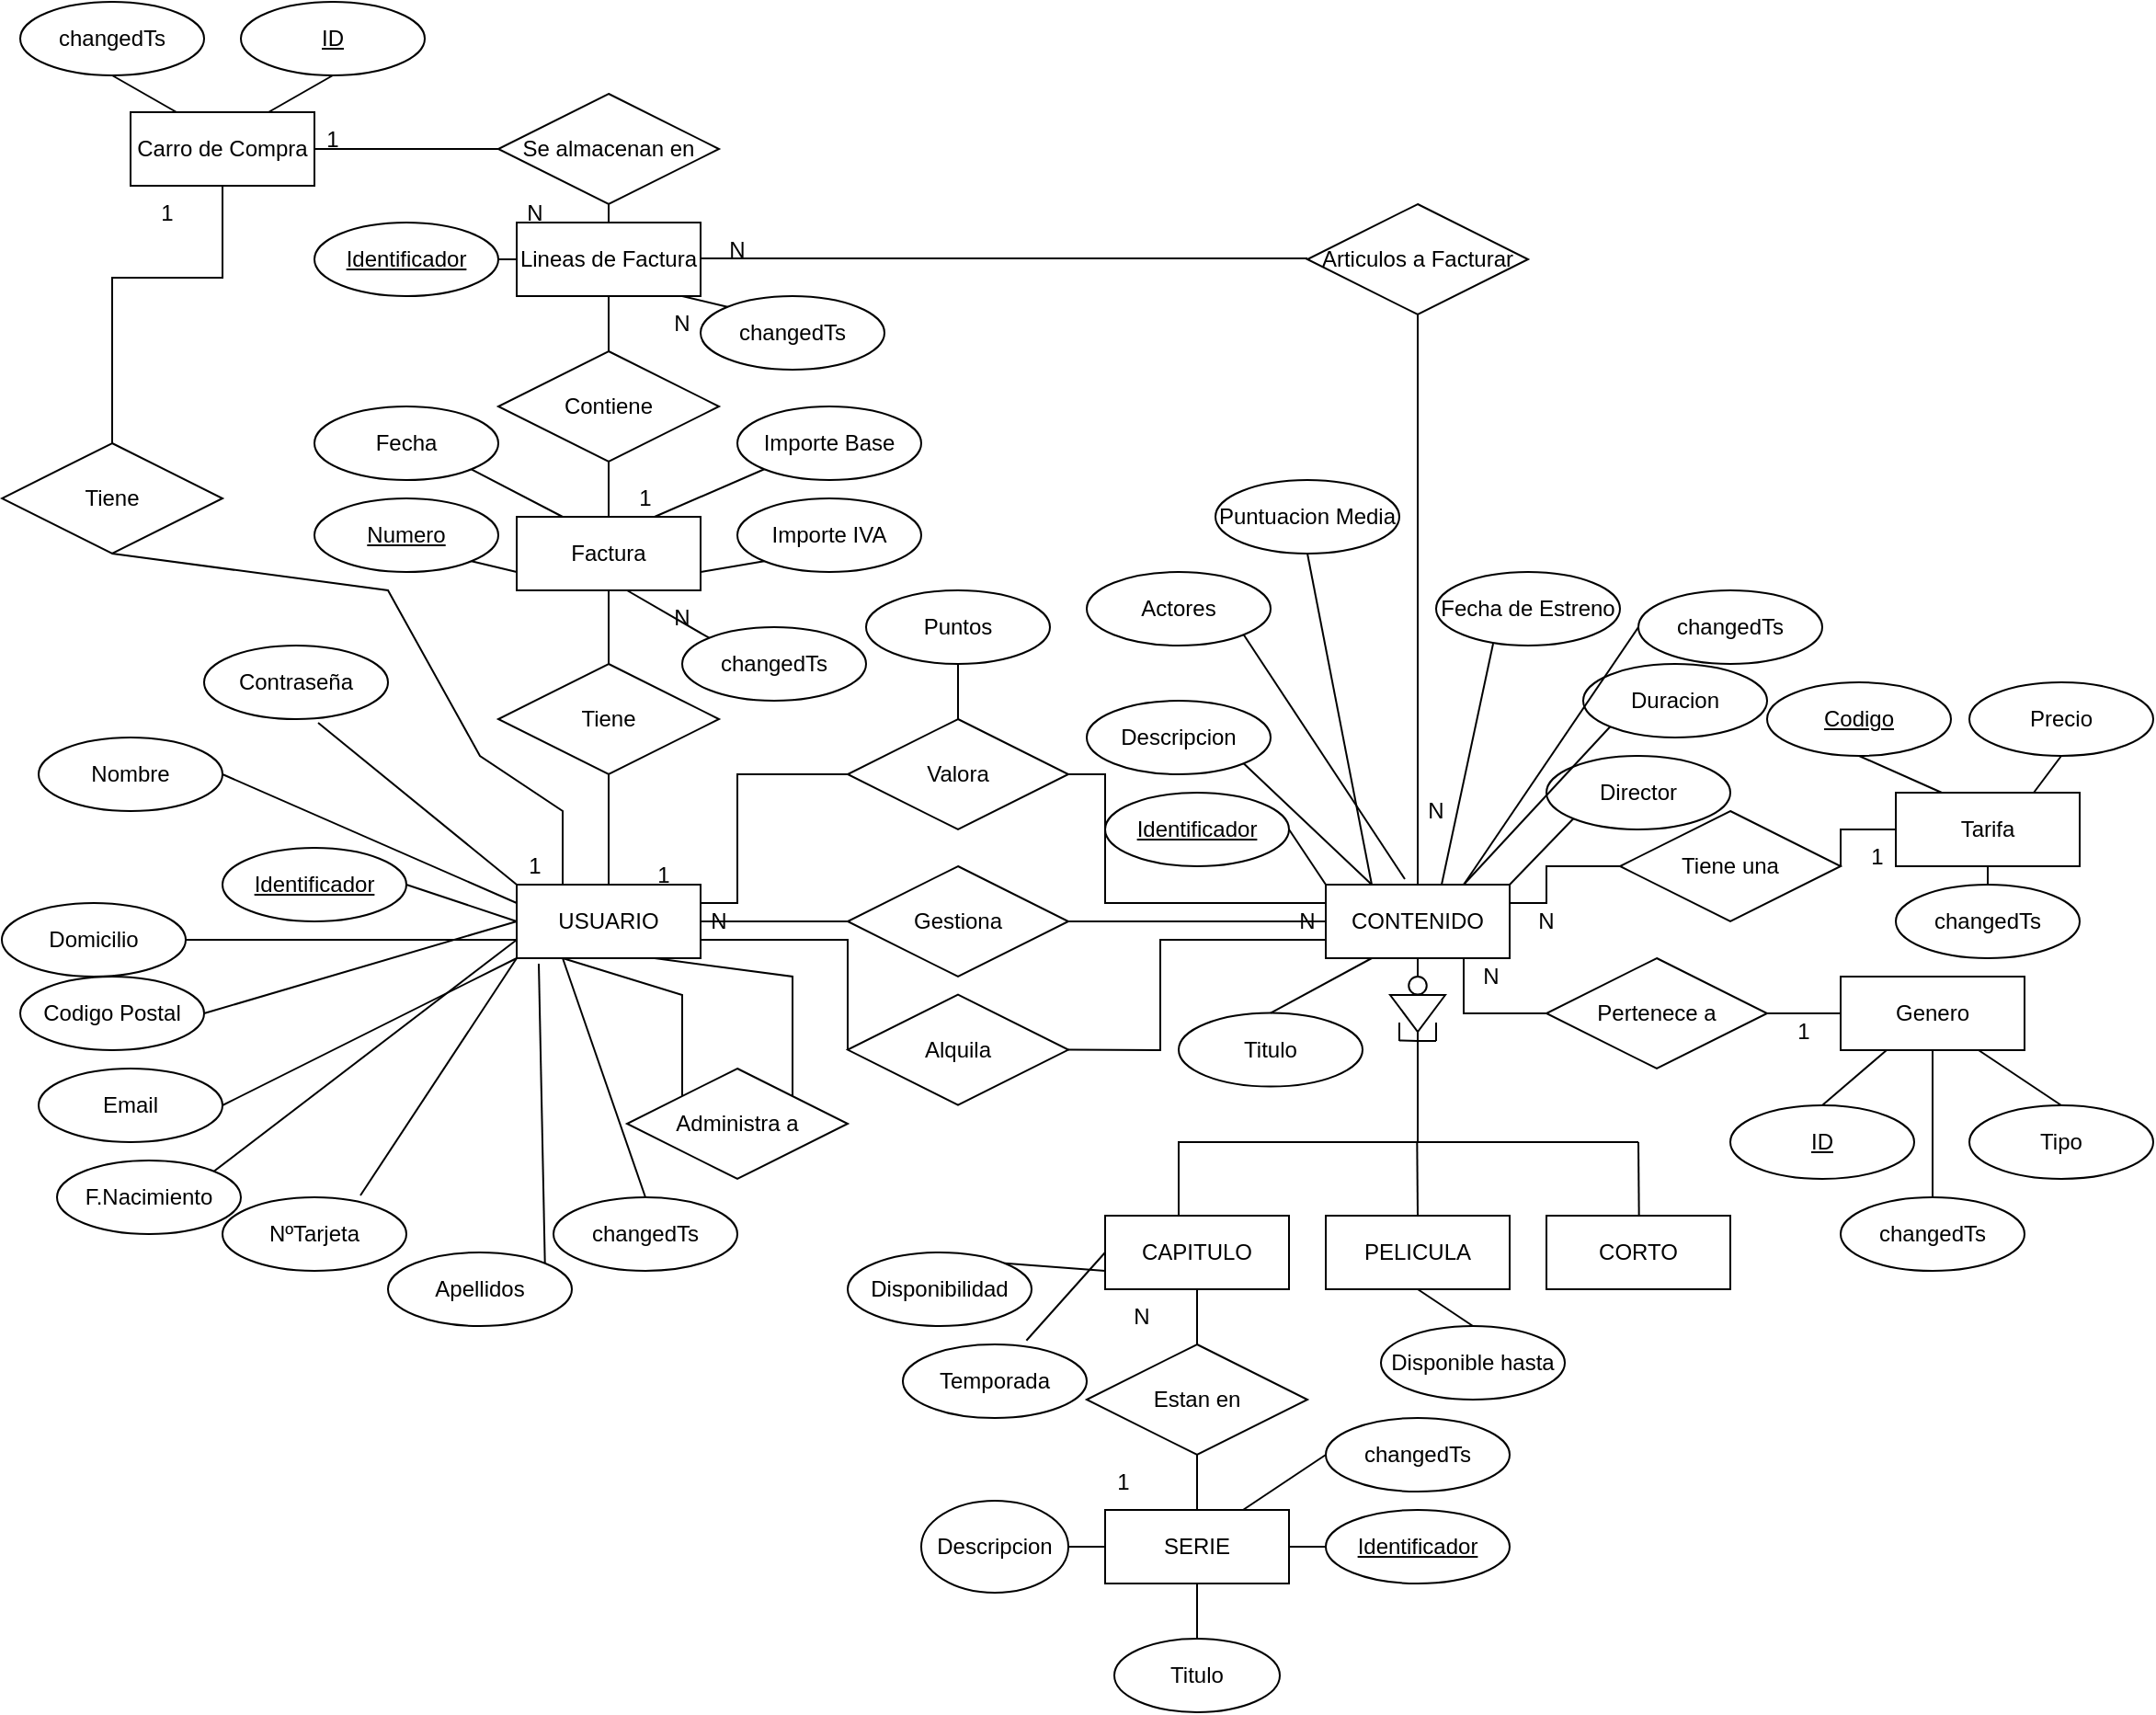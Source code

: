 <mxfile version="24.4.0" type="github">
  <diagram name="Página-1" id="mkqZ174D0ROey95kUa9w">
    <mxGraphModel dx="989" dy="539" grid="1" gridSize="10" guides="1" tooltips="1" connect="1" arrows="1" fold="1" page="1" pageScale="1" pageWidth="1200" pageHeight="1600" math="0" shadow="0">
      <root>
        <mxCell id="0" />
        <mxCell id="1" parent="0" />
        <mxCell id="RJ1rTUiSph7neFS-0lsj-8" value="USUARIO" style="whiteSpace=wrap;html=1;align=center;" parent="1" vertex="1">
          <mxGeometry x="300" y="500" width="100" height="40" as="geometry" />
        </mxCell>
        <mxCell id="RJ1rTUiSph7neFS-0lsj-14" value="" style="endArrow=none;html=1;rounded=0;exitX=1;exitY=0.5;exitDx=0;exitDy=0;entryX=0;entryY=0.5;entryDx=0;entryDy=0;" parent="1" source="RJ1rTUiSph7neFS-0lsj-8" target="RJ1rTUiSph7neFS-0lsj-43" edge="1">
          <mxGeometry width="50" height="50" relative="1" as="geometry">
            <mxPoint x="400" y="605" as="sourcePoint" />
            <mxPoint x="480" y="530" as="targetPoint" />
          </mxGeometry>
        </mxCell>
        <mxCell id="RJ1rTUiSph7neFS-0lsj-20" value="Alquila" style="shape=rhombus;perimeter=rhombusPerimeter;whiteSpace=wrap;html=1;align=center;" parent="1" vertex="1">
          <mxGeometry x="480" y="559.76" width="120" height="60" as="geometry" />
        </mxCell>
        <mxCell id="RJ1rTUiSph7neFS-0lsj-21" value="Valora" style="shape=rhombus;perimeter=rhombusPerimeter;whiteSpace=wrap;html=1;align=center;" parent="1" vertex="1">
          <mxGeometry x="480" y="410" width="120" height="60" as="geometry" />
        </mxCell>
        <mxCell id="RJ1rTUiSph7neFS-0lsj-22" value="CONTENIDO" style="whiteSpace=wrap;html=1;align=center;" parent="1" vertex="1">
          <mxGeometry x="740" y="500" width="100" height="40" as="geometry" />
        </mxCell>
        <mxCell id="RJ1rTUiSph7neFS-0lsj-23" value="" style="triangle;whiteSpace=wrap;html=1;rotation=90;" parent="1" vertex="1">
          <mxGeometry x="780" y="555" width="20" height="30" as="geometry" />
        </mxCell>
        <mxCell id="RJ1rTUiSph7neFS-0lsj-24" value="" style="ellipse;whiteSpace=wrap;html=1;aspect=fixed;" parent="1" vertex="1">
          <mxGeometry x="785.12" y="550" width="9.76" height="9.76" as="geometry" />
        </mxCell>
        <mxCell id="RJ1rTUiSph7neFS-0lsj-25" value="" style="endArrow=none;html=1;rounded=0;" parent="1" edge="1">
          <mxGeometry width="50" height="50" relative="1" as="geometry">
            <mxPoint x="800" y="585" as="sourcePoint" />
            <mxPoint x="800" y="575" as="targetPoint" />
          </mxGeometry>
        </mxCell>
        <mxCell id="RJ1rTUiSph7neFS-0lsj-26" value="" style="endArrow=none;html=1;rounded=0;" parent="1" edge="1">
          <mxGeometry width="50" height="50" relative="1" as="geometry">
            <mxPoint x="780" y="584.76" as="sourcePoint" />
            <mxPoint x="800" y="584.76" as="targetPoint" />
            <Array as="points">
              <mxPoint x="790" y="585" />
              <mxPoint x="800" y="585" />
            </Array>
          </mxGeometry>
        </mxCell>
        <mxCell id="RJ1rTUiSph7neFS-0lsj-27" value="" style="endArrow=none;html=1;rounded=0;" parent="1" edge="1">
          <mxGeometry width="50" height="50" relative="1" as="geometry">
            <mxPoint x="780" y="575" as="sourcePoint" />
            <mxPoint x="780" y="585" as="targetPoint" />
            <Array as="points">
              <mxPoint x="780" y="585" />
            </Array>
          </mxGeometry>
        </mxCell>
        <mxCell id="RJ1rTUiSph7neFS-0lsj-29" value="" style="endArrow=none;html=1;rounded=0;exitX=0.5;exitY=1;exitDx=0;exitDy=0;" parent="1" source="RJ1rTUiSph7neFS-0lsj-22" edge="1">
          <mxGeometry relative="1" as="geometry">
            <mxPoint x="789.66" y="540" as="sourcePoint" />
            <mxPoint x="790" y="550" as="targetPoint" />
          </mxGeometry>
        </mxCell>
        <mxCell id="RJ1rTUiSph7neFS-0lsj-30" value="" style="endArrow=none;html=1;rounded=0;exitX=1;exitY=0.5;exitDx=0;exitDy=0;" parent="1" source="RJ1rTUiSph7neFS-0lsj-23" edge="1">
          <mxGeometry relative="1" as="geometry">
            <mxPoint x="810" y="630" as="sourcePoint" />
            <mxPoint x="790" y="640" as="targetPoint" />
          </mxGeometry>
        </mxCell>
        <mxCell id="RJ1rTUiSph7neFS-0lsj-33" value="" style="endArrow=none;html=1;rounded=0;" parent="1" edge="1">
          <mxGeometry relative="1" as="geometry">
            <mxPoint x="789.66" y="640" as="sourcePoint" />
            <mxPoint x="790" y="680" as="targetPoint" />
          </mxGeometry>
        </mxCell>
        <mxCell id="RJ1rTUiSph7neFS-0lsj-34" value="" style="endArrow=none;html=1;rounded=0;" parent="1" edge="1">
          <mxGeometry relative="1" as="geometry">
            <mxPoint x="910" y="640" as="sourcePoint" />
            <mxPoint x="910.34" y="680" as="targetPoint" />
          </mxGeometry>
        </mxCell>
        <mxCell id="RJ1rTUiSph7neFS-0lsj-35" value="SERIE" style="whiteSpace=wrap;html=1;align=center;" parent="1" vertex="1">
          <mxGeometry x="620" y="840" width="100" height="40" as="geometry" />
        </mxCell>
        <mxCell id="RJ1rTUiSph7neFS-0lsj-36" value="PELICULA" style="whiteSpace=wrap;html=1;align=center;" parent="1" vertex="1">
          <mxGeometry x="740" y="680" width="100" height="40" as="geometry" />
        </mxCell>
        <mxCell id="RJ1rTUiSph7neFS-0lsj-37" value="CORTO" style="whiteSpace=wrap;html=1;align=center;" parent="1" vertex="1">
          <mxGeometry x="860" y="680" width="100" height="40" as="geometry" />
        </mxCell>
        <mxCell id="RJ1rTUiSph7neFS-0lsj-38" value="Estan en" style="shape=rhombus;perimeter=rhombusPerimeter;whiteSpace=wrap;html=1;align=center;" parent="1" vertex="1">
          <mxGeometry x="610" y="750" width="120" height="60" as="geometry" />
        </mxCell>
        <mxCell id="RJ1rTUiSph7neFS-0lsj-41" value="CAPITULO" style="whiteSpace=wrap;html=1;align=center;" parent="1" vertex="1">
          <mxGeometry x="620" y="680" width="100" height="40" as="geometry" />
        </mxCell>
        <mxCell id="RJ1rTUiSph7neFS-0lsj-43" value="Gestiona" style="shape=rhombus;perimeter=rhombusPerimeter;whiteSpace=wrap;html=1;align=center;" parent="1" vertex="1">
          <mxGeometry x="480" y="490" width="120" height="60" as="geometry" />
        </mxCell>
        <mxCell id="RJ1rTUiSph7neFS-0lsj-44" value="" style="endArrow=none;html=1;rounded=0;entryX=0;entryY=0.5;entryDx=0;entryDy=0;exitX=1;exitY=0.75;exitDx=0;exitDy=0;" parent="1" source="RJ1rTUiSph7neFS-0lsj-8" target="RJ1rTUiSph7neFS-0lsj-20" edge="1">
          <mxGeometry relative="1" as="geometry">
            <mxPoint x="620" y="450" as="sourcePoint" />
            <mxPoint x="780" y="450" as="targetPoint" />
            <Array as="points">
              <mxPoint x="420" y="530" />
              <mxPoint x="480" y="530" />
            </Array>
          </mxGeometry>
        </mxCell>
        <mxCell id="RJ1rTUiSph7neFS-0lsj-50" value="" style="endArrow=none;html=1;rounded=0;exitX=1;exitY=0.25;exitDx=0;exitDy=0;entryX=0;entryY=0.5;entryDx=0;entryDy=0;" parent="1" source="RJ1rTUiSph7neFS-0lsj-8" target="RJ1rTUiSph7neFS-0lsj-21" edge="1">
          <mxGeometry relative="1" as="geometry">
            <mxPoint x="450" y="492.5" as="sourcePoint" />
            <mxPoint x="450" y="332.5" as="targetPoint" />
            <Array as="points">
              <mxPoint x="420" y="510" />
              <mxPoint x="420" y="440" />
            </Array>
          </mxGeometry>
        </mxCell>
        <mxCell id="RJ1rTUiSph7neFS-0lsj-66" value="Tiene una" style="shape=rhombus;perimeter=rhombusPerimeter;whiteSpace=wrap;html=1;align=center;" parent="1" vertex="1">
          <mxGeometry x="900" y="460" width="120" height="60" as="geometry" />
        </mxCell>
        <mxCell id="RJ1rTUiSph7neFS-0lsj-67" value="Pertenece a " style="shape=rhombus;perimeter=rhombusPerimeter;whiteSpace=wrap;html=1;align=center;" parent="1" vertex="1">
          <mxGeometry x="860" y="540" width="120" height="60" as="geometry" />
        </mxCell>
        <mxCell id="RJ1rTUiSph7neFS-0lsj-68" value="Tarifa" style="whiteSpace=wrap;html=1;align=center;" parent="1" vertex="1">
          <mxGeometry x="1050" y="450" width="100" height="40" as="geometry" />
        </mxCell>
        <mxCell id="RJ1rTUiSph7neFS-0lsj-69" value="Genero" style="whiteSpace=wrap;html=1;align=center;" parent="1" vertex="1">
          <mxGeometry x="1020" y="550" width="100" height="40" as="geometry" />
        </mxCell>
        <mxCell id="RJ1rTUiSph7neFS-0lsj-72" value="" style="endArrow=none;html=1;rounded=0;exitX=0.75;exitY=1;exitDx=0;exitDy=0;" parent="1" source="RJ1rTUiSph7neFS-0lsj-22" edge="1">
          <mxGeometry relative="1" as="geometry">
            <mxPoint x="700" y="570" as="sourcePoint" />
            <mxPoint x="860" y="570" as="targetPoint" />
            <Array as="points">
              <mxPoint x="815" y="570" />
            </Array>
          </mxGeometry>
        </mxCell>
        <mxCell id="RJ1rTUiSph7neFS-0lsj-74" value="" style="endArrow=none;html=1;rounded=0;exitX=1;exitY=0.25;exitDx=0;exitDy=0;entryX=0;entryY=0.5;entryDx=0;entryDy=0;" parent="1" source="RJ1rTUiSph7neFS-0lsj-22" target="RJ1rTUiSph7neFS-0lsj-66" edge="1">
          <mxGeometry relative="1" as="geometry">
            <mxPoint x="700" y="470" as="sourcePoint" />
            <mxPoint x="860" y="470" as="targetPoint" />
            <Array as="points">
              <mxPoint x="860" y="510" />
              <mxPoint x="860" y="490" />
            </Array>
          </mxGeometry>
        </mxCell>
        <mxCell id="RJ1rTUiSph7neFS-0lsj-75" value="" style="endArrow=none;html=1;rounded=0;entryX=0;entryY=0.5;entryDx=0;entryDy=0;exitX=1;exitY=0.5;exitDx=0;exitDy=0;" parent="1" source="RJ1rTUiSph7neFS-0lsj-66" target="RJ1rTUiSph7neFS-0lsj-68" edge="1">
          <mxGeometry relative="1" as="geometry">
            <mxPoint x="980" y="470" as="sourcePoint" />
            <mxPoint x="1020" y="470" as="targetPoint" />
            <Array as="points">
              <mxPoint x="1020" y="470" />
            </Array>
          </mxGeometry>
        </mxCell>
        <mxCell id="RJ1rTUiSph7neFS-0lsj-76" value="" style="endArrow=none;html=1;rounded=0;" parent="1" edge="1">
          <mxGeometry relative="1" as="geometry">
            <mxPoint x="980" y="570" as="sourcePoint" />
            <mxPoint x="1020" y="570" as="targetPoint" />
          </mxGeometry>
        </mxCell>
        <mxCell id="RJ1rTUiSph7neFS-0lsj-77" value="Tiene" style="shape=rhombus;perimeter=rhombusPerimeter;whiteSpace=wrap;html=1;align=center;" parent="1" vertex="1">
          <mxGeometry x="290" y="380" width="120" height="60" as="geometry" />
        </mxCell>
        <mxCell id="RJ1rTUiSph7neFS-0lsj-78" value="Carro de Compra" style="whiteSpace=wrap;html=1;align=center;" parent="1" vertex="1">
          <mxGeometry x="90" y="80" width="100" height="40" as="geometry" />
        </mxCell>
        <mxCell id="Cc-G76g3C1j7heIn7z3_-1" value="" style="endArrow=none;html=1;rounded=0;entryX=0;entryY=0.75;entryDx=0;entryDy=0;exitX=1;exitY=0.5;exitDx=0;exitDy=0;" parent="1" source="RJ1rTUiSph7neFS-0lsj-20" target="RJ1rTUiSph7neFS-0lsj-22" edge="1">
          <mxGeometry width="50" height="50" relative="1" as="geometry">
            <mxPoint x="670" y="570" as="sourcePoint" />
            <mxPoint x="720" y="520" as="targetPoint" />
            <Array as="points">
              <mxPoint x="650" y="590" />
              <mxPoint x="650" y="530" />
              <mxPoint x="710" y="530" />
            </Array>
          </mxGeometry>
        </mxCell>
        <mxCell id="Cc-G76g3C1j7heIn7z3_-2" value="" style="endArrow=none;html=1;rounded=0;exitX=1;exitY=0.5;exitDx=0;exitDy=0;entryX=0;entryY=0.5;entryDx=0;entryDy=0;" parent="1" source="RJ1rTUiSph7neFS-0lsj-43" target="RJ1rTUiSph7neFS-0lsj-22" edge="1">
          <mxGeometry width="50" height="50" relative="1" as="geometry">
            <mxPoint x="640" y="550" as="sourcePoint" />
            <mxPoint x="690" y="500" as="targetPoint" />
          </mxGeometry>
        </mxCell>
        <mxCell id="Cc-G76g3C1j7heIn7z3_-3" value="" style="endArrow=none;html=1;rounded=0;exitX=1;exitY=0.5;exitDx=0;exitDy=0;entryX=0;entryY=0.25;entryDx=0;entryDy=0;" parent="1" source="RJ1rTUiSph7neFS-0lsj-21" target="RJ1rTUiSph7neFS-0lsj-22" edge="1">
          <mxGeometry width="50" height="50" relative="1" as="geometry">
            <mxPoint x="690" y="470" as="sourcePoint" />
            <mxPoint x="740" y="420" as="targetPoint" />
            <Array as="points">
              <mxPoint x="620" y="440" />
              <mxPoint x="620" y="510" />
              <mxPoint x="710" y="510" />
            </Array>
          </mxGeometry>
        </mxCell>
        <mxCell id="Cc-G76g3C1j7heIn7z3_-8" value="" style="endArrow=none;html=1;rounded=0;entryX=0.5;entryY=1;entryDx=0;entryDy=0;exitX=0.5;exitY=0;exitDx=0;exitDy=0;" parent="1" source="RJ1rTUiSph7neFS-0lsj-8" target="RJ1rTUiSph7neFS-0lsj-77" edge="1">
          <mxGeometry width="50" height="50" relative="1" as="geometry">
            <mxPoint x="200" y="520" as="sourcePoint" />
            <mxPoint x="250" y="470" as="targetPoint" />
          </mxGeometry>
        </mxCell>
        <mxCell id="Cc-G76g3C1j7heIn7z3_-9" value="Administra a" style="shape=rhombus;perimeter=rhombusPerimeter;whiteSpace=wrap;html=1;align=center;" parent="1" vertex="1">
          <mxGeometry x="360" y="600" width="120" height="60" as="geometry" />
        </mxCell>
        <mxCell id="Cc-G76g3C1j7heIn7z3_-12" value="Puntos" style="ellipse;whiteSpace=wrap;html=1;align=center;" parent="1" vertex="1">
          <mxGeometry x="490" y="340" width="100" height="40" as="geometry" />
        </mxCell>
        <mxCell id="Cc-G76g3C1j7heIn7z3_-13" value="" style="endArrow=none;html=1;rounded=0;exitX=0.5;exitY=0;exitDx=0;exitDy=0;entryX=0.5;entryY=1;entryDx=0;entryDy=0;" parent="1" source="RJ1rTUiSph7neFS-0lsj-21" target="Cc-G76g3C1j7heIn7z3_-12" edge="1">
          <mxGeometry relative="1" as="geometry">
            <mxPoint x="640" y="370" as="sourcePoint" />
            <mxPoint x="800" y="370" as="targetPoint" />
          </mxGeometry>
        </mxCell>
        <mxCell id="Cc-G76g3C1j7heIn7z3_-14" value="Se almacenan en" style="shape=rhombus;perimeter=rhombusPerimeter;whiteSpace=wrap;html=1;align=center;" parent="1" vertex="1">
          <mxGeometry x="290" y="70" width="120" height="60" as="geometry" />
        </mxCell>
        <mxCell id="Cc-G76g3C1j7heIn7z3_-15" value="Lineas de Factura" style="whiteSpace=wrap;html=1;align=center;" parent="1" vertex="1">
          <mxGeometry x="300" y="140" width="100" height="40" as="geometry" />
        </mxCell>
        <mxCell id="Cc-G76g3C1j7heIn7z3_-16" value="Contiene" style="shape=rhombus;perimeter=rhombusPerimeter;whiteSpace=wrap;html=1;align=center;" parent="1" vertex="1">
          <mxGeometry x="290" y="210" width="120" height="60" as="geometry" />
        </mxCell>
        <mxCell id="Cc-G76g3C1j7heIn7z3_-17" value="Factura" style="whiteSpace=wrap;html=1;align=center;" parent="1" vertex="1">
          <mxGeometry x="300" y="300" width="100" height="40" as="geometry" />
        </mxCell>
        <mxCell id="Cc-G76g3C1j7heIn7z3_-22" value="" style="endArrow=none;html=1;rounded=0;entryX=0.5;entryY=0;entryDx=0;entryDy=0;exitX=0.5;exitY=1;exitDx=0;exitDy=0;" parent="1" source="Cc-G76g3C1j7heIn7z3_-17" target="RJ1rTUiSph7neFS-0lsj-77" edge="1">
          <mxGeometry relative="1" as="geometry">
            <mxPoint x="200" y="180" as="sourcePoint" />
            <mxPoint x="360" y="180" as="targetPoint" />
          </mxGeometry>
        </mxCell>
        <mxCell id="Cc-G76g3C1j7heIn7z3_-23" value="" style="endArrow=none;html=1;rounded=0;entryX=0.5;entryY=0;entryDx=0;entryDy=0;exitX=0.5;exitY=1;exitDx=0;exitDy=0;" parent="1" source="Cc-G76g3C1j7heIn7z3_-16" target="Cc-G76g3C1j7heIn7z3_-17" edge="1">
          <mxGeometry relative="1" as="geometry">
            <mxPoint x="270" y="200" as="sourcePoint" />
            <mxPoint x="300" y="230" as="targetPoint" />
          </mxGeometry>
        </mxCell>
        <mxCell id="Cc-G76g3C1j7heIn7z3_-24" value="" style="endArrow=none;html=1;rounded=0;exitX=0.5;exitY=1;exitDx=0;exitDy=0;entryX=0.5;entryY=0;entryDx=0;entryDy=0;" parent="1" source="Cc-G76g3C1j7heIn7z3_-15" target="Cc-G76g3C1j7heIn7z3_-16" edge="1">
          <mxGeometry relative="1" as="geometry">
            <mxPoint x="200" y="220" as="sourcePoint" />
            <mxPoint x="360" y="220" as="targetPoint" />
          </mxGeometry>
        </mxCell>
        <mxCell id="Cc-G76g3C1j7heIn7z3_-25" value="" style="endArrow=none;html=1;rounded=0;exitX=0.5;exitY=1;exitDx=0;exitDy=0;entryX=0.5;entryY=0;entryDx=0;entryDy=0;" parent="1" source="Cc-G76g3C1j7heIn7z3_-14" target="Cc-G76g3C1j7heIn7z3_-15" edge="1">
          <mxGeometry relative="1" as="geometry">
            <mxPoint x="230" y="210" as="sourcePoint" />
            <mxPoint x="390" y="210" as="targetPoint" />
          </mxGeometry>
        </mxCell>
        <mxCell id="Cc-G76g3C1j7heIn7z3_-26" value="" style="endArrow=none;html=1;rounded=0;exitX=1;exitY=0.5;exitDx=0;exitDy=0;entryX=0;entryY=0.5;entryDx=0;entryDy=0;" parent="1" source="RJ1rTUiSph7neFS-0lsj-78" target="Cc-G76g3C1j7heIn7z3_-14" edge="1">
          <mxGeometry relative="1" as="geometry">
            <mxPoint x="280" y="130" as="sourcePoint" />
            <mxPoint x="440" y="130" as="targetPoint" />
          </mxGeometry>
        </mxCell>
        <mxCell id="Cc-G76g3C1j7heIn7z3_-27" value="Articulos a Facturar" style="shape=rhombus;perimeter=rhombusPerimeter;whiteSpace=wrap;html=1;align=center;" parent="1" vertex="1">
          <mxGeometry x="730" y="130" width="120" height="60" as="geometry" />
        </mxCell>
        <mxCell id="Cc-G76g3C1j7heIn7z3_-28" value="" style="endArrow=none;html=1;rounded=0;exitX=1;exitY=0.5;exitDx=0;exitDy=0;entryX=0;entryY=0.5;entryDx=0;entryDy=0;" parent="1" edge="1">
          <mxGeometry relative="1" as="geometry">
            <mxPoint x="400" y="159.5" as="sourcePoint" />
            <mxPoint x="730" y="159.5" as="targetPoint" />
          </mxGeometry>
        </mxCell>
        <mxCell id="Cc-G76g3C1j7heIn7z3_-29" value="" style="endArrow=none;html=1;rounded=0;exitX=0.5;exitY=1;exitDx=0;exitDy=0;entryX=0.5;entryY=0;entryDx=0;entryDy=0;" parent="1" source="Cc-G76g3C1j7heIn7z3_-27" target="RJ1rTUiSph7neFS-0lsj-22" edge="1">
          <mxGeometry relative="1" as="geometry">
            <mxPoint x="920" y="350" as="sourcePoint" />
            <mxPoint x="1080" y="350" as="targetPoint" />
          </mxGeometry>
        </mxCell>
        <mxCell id="Cc-G76g3C1j7heIn7z3_-30" value="" style="endArrow=none;html=1;rounded=0;entryX=0.25;entryY=0;entryDx=0;entryDy=0;exitX=0.5;exitY=1;exitDx=0;exitDy=0;" parent="1" source="Cc-G76g3C1j7heIn7z3_-31" target="RJ1rTUiSph7neFS-0lsj-8" edge="1">
          <mxGeometry relative="1" as="geometry">
            <mxPoint x="160" y="400" as="sourcePoint" />
            <mxPoint x="310" y="460" as="targetPoint" />
            <Array as="points">
              <mxPoint x="230" y="340" />
              <mxPoint x="280" y="430" />
              <mxPoint x="325" y="460" />
            </Array>
          </mxGeometry>
        </mxCell>
        <mxCell id="Cc-G76g3C1j7heIn7z3_-31" value="Tiene" style="shape=rhombus;perimeter=rhombusPerimeter;whiteSpace=wrap;html=1;align=center;" parent="1" vertex="1">
          <mxGeometry x="20" y="260" width="120" height="60" as="geometry" />
        </mxCell>
        <mxCell id="Cc-G76g3C1j7heIn7z3_-32" value="" style="endArrow=none;html=1;rounded=0;exitX=0.5;exitY=0;exitDx=0;exitDy=0;entryX=0.5;entryY=1;entryDx=0;entryDy=0;" parent="1" source="Cc-G76g3C1j7heIn7z3_-31" target="RJ1rTUiSph7neFS-0lsj-78" edge="1">
          <mxGeometry relative="1" as="geometry">
            <mxPoint x="100" y="160" as="sourcePoint" />
            <mxPoint x="260" y="160" as="targetPoint" />
            <Array as="points">
              <mxPoint x="80" y="170" />
              <mxPoint x="140" y="170" />
            </Array>
          </mxGeometry>
        </mxCell>
        <mxCell id="Cc-G76g3C1j7heIn7z3_-33" value="Domicilio" style="ellipse;whiteSpace=wrap;html=1;align=center;" parent="1" vertex="1">
          <mxGeometry x="20" y="510" width="100" height="40" as="geometry" />
        </mxCell>
        <mxCell id="Cc-G76g3C1j7heIn7z3_-34" value="Codigo Postal" style="ellipse;whiteSpace=wrap;html=1;align=center;" parent="1" vertex="1">
          <mxGeometry x="30" y="550" width="100" height="40" as="geometry" />
        </mxCell>
        <mxCell id="Cc-G76g3C1j7heIn7z3_-35" value="Contraseña" style="ellipse;whiteSpace=wrap;html=1;align=center;" parent="1" vertex="1">
          <mxGeometry x="130" y="370" width="100" height="40" as="geometry" />
        </mxCell>
        <mxCell id="Cc-G76g3C1j7heIn7z3_-36" value="Nombre" style="ellipse;whiteSpace=wrap;html=1;align=center;" parent="1" vertex="1">
          <mxGeometry x="40" y="420" width="100" height="40" as="geometry" />
        </mxCell>
        <mxCell id="Cc-G76g3C1j7heIn7z3_-37" value="Email" style="ellipse;whiteSpace=wrap;html=1;align=center;" parent="1" vertex="1">
          <mxGeometry x="40" y="600" width="100" height="40" as="geometry" />
        </mxCell>
        <mxCell id="Cc-G76g3C1j7heIn7z3_-38" value="F.Nacimiento" style="ellipse;whiteSpace=wrap;html=1;align=center;" parent="1" vertex="1">
          <mxGeometry x="50" y="650" width="100" height="40" as="geometry" />
        </mxCell>
        <mxCell id="Cc-G76g3C1j7heIn7z3_-39" value="NºTarjeta" style="ellipse;whiteSpace=wrap;html=1;align=center;" parent="1" vertex="1">
          <mxGeometry x="140" y="670" width="100" height="40" as="geometry" />
        </mxCell>
        <mxCell id="Cc-G76g3C1j7heIn7z3_-40" value="Apellidos" style="ellipse;whiteSpace=wrap;html=1;align=center;" parent="1" vertex="1">
          <mxGeometry x="230" y="700" width="100" height="40" as="geometry" />
        </mxCell>
        <mxCell id="Cc-G76g3C1j7heIn7z3_-42" value="" style="endArrow=none;html=1;rounded=0;exitX=0;exitY=0;exitDx=0;exitDy=0;entryX=0.25;entryY=1;entryDx=0;entryDy=0;" parent="1" source="Cc-G76g3C1j7heIn7z3_-9" target="RJ1rTUiSph7neFS-0lsj-8" edge="1">
          <mxGeometry relative="1" as="geometry">
            <mxPoint x="330" y="760" as="sourcePoint" />
            <mxPoint x="490" y="760" as="targetPoint" />
            <Array as="points">
              <mxPoint x="390" y="560" />
            </Array>
          </mxGeometry>
        </mxCell>
        <mxCell id="Cc-G76g3C1j7heIn7z3_-43" value="" style="endArrow=none;html=1;rounded=0;exitX=1;exitY=0;exitDx=0;exitDy=0;" parent="1" source="Cc-G76g3C1j7heIn7z3_-9" edge="1">
          <mxGeometry relative="1" as="geometry">
            <mxPoint x="390" y="760" as="sourcePoint" />
            <mxPoint x="375" y="540" as="targetPoint" />
            <Array as="points">
              <mxPoint x="450" y="570" />
              <mxPoint x="450" y="550" />
            </Array>
          </mxGeometry>
        </mxCell>
        <mxCell id="Cc-G76g3C1j7heIn7z3_-44" value="" style="endArrow=none;html=1;rounded=0;exitX=0.62;exitY=1.05;exitDx=0;exitDy=0;exitPerimeter=0;entryX=0;entryY=0;entryDx=0;entryDy=0;" parent="1" source="Cc-G76g3C1j7heIn7z3_-35" target="RJ1rTUiSph7neFS-0lsj-8" edge="1">
          <mxGeometry relative="1" as="geometry">
            <mxPoint x="160" y="450" as="sourcePoint" />
            <mxPoint x="320" y="450" as="targetPoint" />
          </mxGeometry>
        </mxCell>
        <mxCell id="Cc-G76g3C1j7heIn7z3_-45" value="" style="endArrow=none;html=1;rounded=0;entryX=0;entryY=0.5;entryDx=0;entryDy=0;exitX=1;exitY=0.5;exitDx=0;exitDy=0;" parent="1" target="RJ1rTUiSph7neFS-0lsj-8" edge="1">
          <mxGeometry relative="1" as="geometry">
            <mxPoint x="240" y="500" as="sourcePoint" />
            <mxPoint x="300" y="589" as="targetPoint" />
          </mxGeometry>
        </mxCell>
        <mxCell id="Cc-G76g3C1j7heIn7z3_-46" value="" style="endArrow=none;html=1;rounded=0;entryX=0;entryY=1;entryDx=0;entryDy=0;exitX=0.75;exitY=-0.025;exitDx=0;exitDy=0;exitPerimeter=0;" parent="1" source="Cc-G76g3C1j7heIn7z3_-39" target="RJ1rTUiSph7neFS-0lsj-8" edge="1">
          <mxGeometry relative="1" as="geometry">
            <mxPoint x="90" y="810" as="sourcePoint" />
            <mxPoint x="250" y="810" as="targetPoint" />
          </mxGeometry>
        </mxCell>
        <mxCell id="Cc-G76g3C1j7heIn7z3_-47" value="" style="endArrow=none;html=1;rounded=0;entryX=1;entryY=0;entryDx=0;entryDy=0;exitX=0.12;exitY=1.075;exitDx=0;exitDy=0;exitPerimeter=0;" parent="1" source="RJ1rTUiSph7neFS-0lsj-8" target="Cc-G76g3C1j7heIn7z3_-40" edge="1">
          <mxGeometry relative="1" as="geometry">
            <mxPoint x="120" y="820" as="sourcePoint" />
            <mxPoint x="280" y="820" as="targetPoint" />
          </mxGeometry>
        </mxCell>
        <mxCell id="Cc-G76g3C1j7heIn7z3_-48" value="" style="endArrow=none;html=1;rounded=0;entryX=1;entryY=0;entryDx=0;entryDy=0;exitX=0;exitY=0.75;exitDx=0;exitDy=0;" parent="1" source="RJ1rTUiSph7neFS-0lsj-8" target="Cc-G76g3C1j7heIn7z3_-38" edge="1">
          <mxGeometry relative="1" as="geometry">
            <mxPoint x="90" y="740" as="sourcePoint" />
            <mxPoint x="250" y="740" as="targetPoint" />
          </mxGeometry>
        </mxCell>
        <mxCell id="Cc-G76g3C1j7heIn7z3_-49" value="" style="endArrow=none;html=1;rounded=0;exitX=1;exitY=0.5;exitDx=0;exitDy=0;entryX=0;entryY=1;entryDx=0;entryDy=0;" parent="1" source="Cc-G76g3C1j7heIn7z3_-37" target="RJ1rTUiSph7neFS-0lsj-8" edge="1">
          <mxGeometry relative="1" as="geometry">
            <mxPoint x="60" y="740" as="sourcePoint" />
            <mxPoint x="220" y="740" as="targetPoint" />
          </mxGeometry>
        </mxCell>
        <mxCell id="Cc-G76g3C1j7heIn7z3_-50" value="" style="endArrow=none;html=1;rounded=0;exitX=1;exitY=0.5;exitDx=0;exitDy=0;entryX=0;entryY=0.5;entryDx=0;entryDy=0;" parent="1" source="Cc-G76g3C1j7heIn7z3_-34" target="RJ1rTUiSph7neFS-0lsj-8" edge="1">
          <mxGeometry relative="1" as="geometry">
            <mxPoint x="180" y="750" as="sourcePoint" />
            <mxPoint x="340" y="750" as="targetPoint" />
          </mxGeometry>
        </mxCell>
        <mxCell id="Cc-G76g3C1j7heIn7z3_-51" value="" style="endArrow=none;html=1;rounded=0;exitX=1;exitY=0.5;exitDx=0;exitDy=0;entryX=0;entryY=0.75;entryDx=0;entryDy=0;" parent="1" source="Cc-G76g3C1j7heIn7z3_-33" target="RJ1rTUiSph7neFS-0lsj-8" edge="1">
          <mxGeometry relative="1" as="geometry">
            <mxPoint x="80" y="800" as="sourcePoint" />
            <mxPoint x="240" y="800" as="targetPoint" />
          </mxGeometry>
        </mxCell>
        <mxCell id="Cc-G76g3C1j7heIn7z3_-52" value="" style="endArrow=none;html=1;rounded=0;exitX=1;exitY=0.5;exitDx=0;exitDy=0;entryX=0;entryY=0.25;entryDx=0;entryDy=0;" parent="1" source="Cc-G76g3C1j7heIn7z3_-36" target="RJ1rTUiSph7neFS-0lsj-8" edge="1">
          <mxGeometry relative="1" as="geometry">
            <mxPoint x="370" y="740" as="sourcePoint" />
            <mxPoint x="530" y="740" as="targetPoint" />
          </mxGeometry>
        </mxCell>
        <mxCell id="Cc-G76g3C1j7heIn7z3_-53" value="Identificador" style="ellipse;whiteSpace=wrap;html=1;align=center;fontStyle=4;" parent="1" vertex="1">
          <mxGeometry x="140" y="480" width="100" height="40" as="geometry" />
        </mxCell>
        <mxCell id="Cc-G76g3C1j7heIn7z3_-54" value="Director" style="ellipse;whiteSpace=wrap;html=1;align=center;" parent="1" vertex="1">
          <mxGeometry x="860" y="430" width="100" height="40" as="geometry" />
        </mxCell>
        <mxCell id="Cc-G76g3C1j7heIn7z3_-56" value="Identificador" style="ellipse;whiteSpace=wrap;html=1;align=center;fontStyle=4;" parent="1" vertex="1">
          <mxGeometry x="620" y="450" width="100" height="40" as="geometry" />
        </mxCell>
        <mxCell id="Cc-G76g3C1j7heIn7z3_-58" value="Precio" style="ellipse;whiteSpace=wrap;html=1;align=center;" parent="1" vertex="1">
          <mxGeometry x="1090" y="390" width="100" height="40" as="geometry" />
        </mxCell>
        <mxCell id="Cc-G76g3C1j7heIn7z3_-59" value="Codigo" style="ellipse;whiteSpace=wrap;html=1;align=center;fontStyle=4;" parent="1" vertex="1">
          <mxGeometry x="980" y="390" width="100" height="40" as="geometry" />
        </mxCell>
        <mxCell id="Cc-G76g3C1j7heIn7z3_-61" value="Tipo" style="ellipse;whiteSpace=wrap;html=1;align=center;" parent="1" vertex="1">
          <mxGeometry x="1090" y="620" width="100" height="40" as="geometry" />
        </mxCell>
        <mxCell id="Cc-G76g3C1j7heIn7z3_-62" value="" style="endArrow=none;html=1;rounded=0;exitX=0.5;exitY=1;exitDx=0;exitDy=0;entryX=0.25;entryY=0;entryDx=0;entryDy=0;" parent="1" source="Cc-G76g3C1j7heIn7z3_-59" target="RJ1rTUiSph7neFS-0lsj-68" edge="1">
          <mxGeometry relative="1" as="geometry">
            <mxPoint x="990" y="310" as="sourcePoint" />
            <mxPoint x="1150" y="310" as="targetPoint" />
          </mxGeometry>
        </mxCell>
        <mxCell id="Cc-G76g3C1j7heIn7z3_-63" value="" style="endArrow=none;html=1;rounded=0;exitX=0.5;exitY=1;exitDx=0;exitDy=0;entryX=0.75;entryY=0;entryDx=0;entryDy=0;" parent="1" source="Cc-G76g3C1j7heIn7z3_-58" target="RJ1rTUiSph7neFS-0lsj-68" edge="1">
          <mxGeometry relative="1" as="geometry">
            <mxPoint x="1020" y="310" as="sourcePoint" />
            <mxPoint x="1180" y="310" as="targetPoint" />
          </mxGeometry>
        </mxCell>
        <mxCell id="Cc-G76g3C1j7heIn7z3_-64" value="ID" style="ellipse;whiteSpace=wrap;html=1;align=center;fontStyle=4;" parent="1" vertex="1">
          <mxGeometry x="960" y="620" width="100" height="40" as="geometry" />
        </mxCell>
        <mxCell id="Cc-G76g3C1j7heIn7z3_-65" value="" style="endArrow=none;html=1;rounded=0;exitX=0.5;exitY=0;exitDx=0;exitDy=0;entryX=0.25;entryY=1;entryDx=0;entryDy=0;" parent="1" source="Cc-G76g3C1j7heIn7z3_-64" target="RJ1rTUiSph7neFS-0lsj-69" edge="1">
          <mxGeometry relative="1" as="geometry">
            <mxPoint x="1040" y="710" as="sourcePoint" />
            <mxPoint x="1200" y="710" as="targetPoint" />
          </mxGeometry>
        </mxCell>
        <mxCell id="Cc-G76g3C1j7heIn7z3_-66" value="" style="endArrow=none;html=1;rounded=0;exitX=0.75;exitY=1;exitDx=0;exitDy=0;entryX=0.5;entryY=0;entryDx=0;entryDy=0;" parent="1" source="RJ1rTUiSph7neFS-0lsj-69" target="Cc-G76g3C1j7heIn7z3_-61" edge="1">
          <mxGeometry relative="1" as="geometry">
            <mxPoint x="990" y="700" as="sourcePoint" />
            <mxPoint x="1150" y="700" as="targetPoint" />
          </mxGeometry>
        </mxCell>
        <mxCell id="Cc-G76g3C1j7heIn7z3_-67" value="Descripcion" style="ellipse;whiteSpace=wrap;html=1;align=center;" parent="1" vertex="1">
          <mxGeometry x="610" y="400" width="100" height="40" as="geometry" />
        </mxCell>
        <mxCell id="Cc-G76g3C1j7heIn7z3_-68" value="Duracion" style="ellipse;whiteSpace=wrap;html=1;align=center;" parent="1" vertex="1">
          <mxGeometry x="880" y="380" width="100" height="40" as="geometry" />
        </mxCell>
        <mxCell id="Cc-G76g3C1j7heIn7z3_-69" value="Actores" style="ellipse;whiteSpace=wrap;html=1;align=center;" parent="1" vertex="1">
          <mxGeometry x="610" y="330" width="100" height="40" as="geometry" />
        </mxCell>
        <mxCell id="Cc-G76g3C1j7heIn7z3_-70" value="" style="endArrow=none;html=1;rounded=0;exitX=1;exitY=1;exitDx=0;exitDy=0;entryX=0.43;entryY=-0.075;entryDx=0;entryDy=0;entryPerimeter=0;" parent="1" source="Cc-G76g3C1j7heIn7z3_-69" target="RJ1rTUiSph7neFS-0lsj-22" edge="1">
          <mxGeometry relative="1" as="geometry">
            <mxPoint x="870" y="300" as="sourcePoint" />
            <mxPoint x="1030" y="300" as="targetPoint" />
          </mxGeometry>
        </mxCell>
        <mxCell id="Cc-G76g3C1j7heIn7z3_-71" value="" style="endArrow=none;html=1;rounded=0;exitX=1;exitY=1;exitDx=0;exitDy=0;entryX=0.25;entryY=0;entryDx=0;entryDy=0;" parent="1" source="Cc-G76g3C1j7heIn7z3_-67" target="RJ1rTUiSph7neFS-0lsj-22" edge="1">
          <mxGeometry relative="1" as="geometry">
            <mxPoint x="860" y="310" as="sourcePoint" />
            <mxPoint x="1020" y="310" as="targetPoint" />
          </mxGeometry>
        </mxCell>
        <mxCell id="Cc-G76g3C1j7heIn7z3_-72" value="" style="endArrow=none;html=1;rounded=0;exitX=1;exitY=0.5;exitDx=0;exitDy=0;entryX=0;entryY=0;entryDx=0;entryDy=0;" parent="1" source="Cc-G76g3C1j7heIn7z3_-56" target="RJ1rTUiSph7neFS-0lsj-22" edge="1">
          <mxGeometry relative="1" as="geometry">
            <mxPoint x="370" y="760" as="sourcePoint" />
            <mxPoint x="530" y="760" as="targetPoint" />
          </mxGeometry>
        </mxCell>
        <mxCell id="Cc-G76g3C1j7heIn7z3_-73" value="" style="endArrow=none;html=1;rounded=0;exitX=0;exitY=1;exitDx=0;exitDy=0;entryX=0.75;entryY=0;entryDx=0;entryDy=0;" parent="1" source="Cc-G76g3C1j7heIn7z3_-68" target="RJ1rTUiSph7neFS-0lsj-22" edge="1">
          <mxGeometry relative="1" as="geometry">
            <mxPoint x="950" y="260" as="sourcePoint" />
            <mxPoint x="1110" y="260" as="targetPoint" />
          </mxGeometry>
        </mxCell>
        <mxCell id="Cc-G76g3C1j7heIn7z3_-74" value="" style="endArrow=none;html=1;rounded=0;exitX=0;exitY=1;exitDx=0;exitDy=0;entryX=1;entryY=0;entryDx=0;entryDy=0;" parent="1" source="Cc-G76g3C1j7heIn7z3_-54" target="RJ1rTUiSph7neFS-0lsj-22" edge="1">
          <mxGeometry relative="1" as="geometry">
            <mxPoint x="560" y="650" as="sourcePoint" />
            <mxPoint x="720" y="650" as="targetPoint" />
          </mxGeometry>
        </mxCell>
        <mxCell id="Cc-G76g3C1j7heIn7z3_-75" value="Fecha de Estreno" style="ellipse;whiteSpace=wrap;html=1;align=center;" parent="1" vertex="1">
          <mxGeometry x="800" y="330" width="100" height="40" as="geometry" />
        </mxCell>
        <mxCell id="Cc-G76g3C1j7heIn7z3_-76" value="" style="endArrow=none;html=1;rounded=0;exitX=0.63;exitY=0;exitDx=0;exitDy=0;exitPerimeter=0;entryX=0.31;entryY=0.975;entryDx=0;entryDy=0;entryPerimeter=0;" parent="1" source="RJ1rTUiSph7neFS-0lsj-22" target="Cc-G76g3C1j7heIn7z3_-75" edge="1">
          <mxGeometry relative="1" as="geometry">
            <mxPoint x="940" y="300" as="sourcePoint" />
            <mxPoint x="1100" y="300" as="targetPoint" />
          </mxGeometry>
        </mxCell>
        <mxCell id="Cc-G76g3C1j7heIn7z3_-77" value="Disponible hasta" style="ellipse;whiteSpace=wrap;html=1;align=center;" parent="1" vertex="1">
          <mxGeometry x="770" y="740" width="100" height="40" as="geometry" />
        </mxCell>
        <mxCell id="Cc-G76g3C1j7heIn7z3_-78" value="" style="endArrow=none;html=1;rounded=0;exitX=0.5;exitY=0;exitDx=0;exitDy=0;entryX=0.5;entryY=1;entryDx=0;entryDy=0;" parent="1" source="Cc-G76g3C1j7heIn7z3_-77" target="RJ1rTUiSph7neFS-0lsj-36" edge="1">
          <mxGeometry relative="1" as="geometry">
            <mxPoint x="870" y="910" as="sourcePoint" />
            <mxPoint x="1030" y="910" as="targetPoint" />
          </mxGeometry>
        </mxCell>
        <mxCell id="Cc-G76g3C1j7heIn7z3_-79" value="Titulo" style="ellipse;whiteSpace=wrap;html=1;align=center;" parent="1" vertex="1">
          <mxGeometry x="660" y="569.76" width="100" height="40" as="geometry" />
        </mxCell>
        <mxCell id="Cc-G76g3C1j7heIn7z3_-81" value="" style="endArrow=none;html=1;rounded=0;exitX=0.5;exitY=0;exitDx=0;exitDy=0;entryX=0.25;entryY=1;entryDx=0;entryDy=0;" parent="1" source="Cc-G76g3C1j7heIn7z3_-79" target="RJ1rTUiSph7neFS-0lsj-22" edge="1">
          <mxGeometry relative="1" as="geometry">
            <mxPoint x="440" y="760" as="sourcePoint" />
            <mxPoint x="600" y="760" as="targetPoint" />
          </mxGeometry>
        </mxCell>
        <mxCell id="Cc-G76g3C1j7heIn7z3_-82" value="Titulo" style="ellipse;whiteSpace=wrap;html=1;align=center;" parent="1" vertex="1">
          <mxGeometry x="625" y="910" width="90" height="40" as="geometry" />
        </mxCell>
        <mxCell id="Cc-G76g3C1j7heIn7z3_-97" value="Disponibilidad" style="ellipse;whiteSpace=wrap;html=1;align=center;" parent="1" vertex="1">
          <mxGeometry x="480" y="700" width="100" height="40" as="geometry" />
        </mxCell>
        <mxCell id="Cc-G76g3C1j7heIn7z3_-101" value="" style="endArrow=none;html=1;rounded=0;" parent="1" edge="1">
          <mxGeometry relative="1" as="geometry">
            <mxPoint x="660" y="640" as="sourcePoint" />
            <mxPoint x="910" y="640" as="targetPoint" />
            <Array as="points">
              <mxPoint x="660" y="680" />
              <mxPoint x="660" y="640" />
            </Array>
          </mxGeometry>
        </mxCell>
        <mxCell id="Cc-G76g3C1j7heIn7z3_-104" value="" style="endArrow=none;html=1;rounded=0;exitX=0.5;exitY=1;exitDx=0;exitDy=0;entryX=0.5;entryY=0;entryDx=0;entryDy=0;" parent="1" source="RJ1rTUiSph7neFS-0lsj-41" target="RJ1rTUiSph7neFS-0lsj-38" edge="1">
          <mxGeometry relative="1" as="geometry">
            <mxPoint x="400" y="790" as="sourcePoint" />
            <mxPoint x="560" y="790" as="targetPoint" />
          </mxGeometry>
        </mxCell>
        <mxCell id="Cc-G76g3C1j7heIn7z3_-105" value="" style="endArrow=none;html=1;rounded=0;exitX=0.5;exitY=0;exitDx=0;exitDy=0;entryX=0.5;entryY=1;entryDx=0;entryDy=0;" parent="1" target="RJ1rTUiSph7neFS-0lsj-38" edge="1">
          <mxGeometry relative="1" as="geometry">
            <mxPoint x="670.0" y="840" as="sourcePoint" />
            <mxPoint x="650" y="770" as="targetPoint" />
          </mxGeometry>
        </mxCell>
        <mxCell id="Cc-G76g3C1j7heIn7z3_-108" value="Importe Base" style="ellipse;whiteSpace=wrap;html=1;align=center;" parent="1" vertex="1">
          <mxGeometry x="420" y="240" width="100" height="40" as="geometry" />
        </mxCell>
        <mxCell id="Cc-G76g3C1j7heIn7z3_-109" value="Importe IVA" style="ellipse;whiteSpace=wrap;html=1;align=center;" parent="1" vertex="1">
          <mxGeometry x="420" y="290" width="100" height="40" as="geometry" />
        </mxCell>
        <mxCell id="Cc-G76g3C1j7heIn7z3_-111" value="Numero" style="ellipse;whiteSpace=wrap;html=1;align=center;fontStyle=4;" parent="1" vertex="1">
          <mxGeometry x="190" y="290" width="100" height="40" as="geometry" />
        </mxCell>
        <mxCell id="Cc-G76g3C1j7heIn7z3_-112" value="" style="endArrow=none;html=1;rounded=0;exitX=1;exitY=1;exitDx=0;exitDy=0;entryX=0;entryY=0.75;entryDx=0;entryDy=0;" parent="1" source="Cc-G76g3C1j7heIn7z3_-111" target="Cc-G76g3C1j7heIn7z3_-17" edge="1">
          <mxGeometry relative="1" as="geometry">
            <mxPoint x="580" y="230" as="sourcePoint" />
            <mxPoint x="740" y="230" as="targetPoint" />
          </mxGeometry>
        </mxCell>
        <mxCell id="Cc-G76g3C1j7heIn7z3_-113" value="" style="endArrow=none;html=1;rounded=0;exitX=1;exitY=0.75;exitDx=0;exitDy=0;entryX=0;entryY=1;entryDx=0;entryDy=0;" parent="1" source="Cc-G76g3C1j7heIn7z3_-17" target="Cc-G76g3C1j7heIn7z3_-109" edge="1">
          <mxGeometry relative="1" as="geometry">
            <mxPoint x="640" y="260" as="sourcePoint" />
            <mxPoint x="800" y="260" as="targetPoint" />
          </mxGeometry>
        </mxCell>
        <mxCell id="Cc-G76g3C1j7heIn7z3_-114" value="" style="endArrow=none;html=1;rounded=0;exitX=0.75;exitY=0;exitDx=0;exitDy=0;entryX=0;entryY=1;entryDx=0;entryDy=0;" parent="1" source="Cc-G76g3C1j7heIn7z3_-17" target="Cc-G76g3C1j7heIn7z3_-108" edge="1">
          <mxGeometry relative="1" as="geometry">
            <mxPoint x="580" y="240" as="sourcePoint" />
            <mxPoint x="740" y="240" as="targetPoint" />
          </mxGeometry>
        </mxCell>
        <mxCell id="Cc-G76g3C1j7heIn7z3_-115" value="Fecha" style="ellipse;whiteSpace=wrap;html=1;align=center;" parent="1" vertex="1">
          <mxGeometry x="190" y="240" width="100" height="40" as="geometry" />
        </mxCell>
        <mxCell id="Cc-G76g3C1j7heIn7z3_-116" value="" style="endArrow=none;html=1;rounded=0;exitX=1;exitY=1;exitDx=0;exitDy=0;entryX=0.25;entryY=0;entryDx=0;entryDy=0;" parent="1" source="Cc-G76g3C1j7heIn7z3_-115" target="Cc-G76g3C1j7heIn7z3_-17" edge="1">
          <mxGeometry relative="1" as="geometry">
            <mxPoint x="540" y="220" as="sourcePoint" />
            <mxPoint x="700" y="220" as="targetPoint" />
          </mxGeometry>
        </mxCell>
        <mxCell id="Cc-G76g3C1j7heIn7z3_-117" value="Identificador" style="ellipse;whiteSpace=wrap;html=1;align=center;fontStyle=4;" parent="1" vertex="1">
          <mxGeometry x="190" y="140" width="100" height="40" as="geometry" />
        </mxCell>
        <mxCell id="Cc-G76g3C1j7heIn7z3_-118" value="" style="endArrow=none;html=1;rounded=0;exitX=1;exitY=0.5;exitDx=0;exitDy=0;entryX=0;entryY=0.5;entryDx=0;entryDy=0;" parent="1" source="Cc-G76g3C1j7heIn7z3_-117" target="Cc-G76g3C1j7heIn7z3_-15" edge="1">
          <mxGeometry relative="1" as="geometry">
            <mxPoint x="260" y="200" as="sourcePoint" />
            <mxPoint x="420" y="200" as="targetPoint" />
          </mxGeometry>
        </mxCell>
        <mxCell id="Cc-G76g3C1j7heIn7z3_-119" value="Puntuacion Media" style="ellipse;whiteSpace=wrap;html=1;align=center;" parent="1" vertex="1">
          <mxGeometry x="680" y="280" width="100" height="40" as="geometry" />
        </mxCell>
        <mxCell id="Cc-G76g3C1j7heIn7z3_-120" value="" style="endArrow=none;html=1;rounded=0;exitX=0.5;exitY=1;exitDx=0;exitDy=0;entryX=0.25;entryY=0;entryDx=0;entryDy=0;" parent="1" source="Cc-G76g3C1j7heIn7z3_-119" target="RJ1rTUiSph7neFS-0lsj-22" edge="1">
          <mxGeometry relative="1" as="geometry">
            <mxPoint x="870" y="280" as="sourcePoint" />
            <mxPoint x="1030" y="280" as="targetPoint" />
          </mxGeometry>
        </mxCell>
        <mxCell id="Cc-G76g3C1j7heIn7z3_-124" value="1" style="text;html=1;align=center;verticalAlign=middle;whiteSpace=wrap;rounded=0;" parent="1" vertex="1">
          <mxGeometry x="350" y="480" width="60" height="30" as="geometry" />
        </mxCell>
        <mxCell id="Cc-G76g3C1j7heIn7z3_-125" value="N" style="text;html=1;align=center;verticalAlign=middle;whiteSpace=wrap;rounded=0;" parent="1" vertex="1">
          <mxGeometry x="360" y="340" width="60" height="30" as="geometry" />
        </mxCell>
        <mxCell id="Cc-G76g3C1j7heIn7z3_-126" value="N" style="text;html=1;align=center;verticalAlign=middle;whiteSpace=wrap;rounded=0;" parent="1" vertex="1">
          <mxGeometry x="360" y="180" width="60" height="30" as="geometry" />
        </mxCell>
        <mxCell id="Cc-G76g3C1j7heIn7z3_-127" value="1" style="text;html=1;align=center;verticalAlign=middle;whiteSpace=wrap;rounded=0;" parent="1" vertex="1">
          <mxGeometry x="340" y="275" width="60" height="30" as="geometry" />
        </mxCell>
        <mxCell id="Cc-G76g3C1j7heIn7z3_-128" value="1" style="text;html=1;align=center;verticalAlign=middle;whiteSpace=wrap;rounded=0;" parent="1" vertex="1">
          <mxGeometry x="280" y="475" width="60" height="30" as="geometry" />
        </mxCell>
        <mxCell id="Cc-G76g3C1j7heIn7z3_-129" value="1" style="text;html=1;align=center;verticalAlign=middle;whiteSpace=wrap;rounded=0;" parent="1" vertex="1">
          <mxGeometry x="80" y="120" width="60" height="30" as="geometry" />
        </mxCell>
        <mxCell id="Cc-G76g3C1j7heIn7z3_-130" value="N" style="text;html=1;align=center;verticalAlign=middle;whiteSpace=wrap;rounded=0;" parent="1" vertex="1">
          <mxGeometry x="390" y="140" width="60" height="30" as="geometry" />
        </mxCell>
        <mxCell id="Cc-G76g3C1j7heIn7z3_-131" value="N" style="text;html=1;align=center;verticalAlign=middle;whiteSpace=wrap;rounded=0;" parent="1" vertex="1">
          <mxGeometry x="770" y="445" width="60" height="30" as="geometry" />
        </mxCell>
        <mxCell id="Cc-G76g3C1j7heIn7z3_-132" value="N" style="text;html=1;align=center;verticalAlign=middle;whiteSpace=wrap;rounded=0;" parent="1" vertex="1">
          <mxGeometry x="830" y="505" width="60" height="30" as="geometry" />
        </mxCell>
        <mxCell id="Cc-G76g3C1j7heIn7z3_-133" value="1" style="text;html=1;align=center;verticalAlign=middle;whiteSpace=wrap;rounded=0;" parent="1" vertex="1">
          <mxGeometry x="1010" y="470" width="60" height="30" as="geometry" />
        </mxCell>
        <mxCell id="Cc-G76g3C1j7heIn7z3_-134" value="N" style="text;html=1;align=center;verticalAlign=middle;whiteSpace=wrap;rounded=0;" parent="1" vertex="1">
          <mxGeometry x="800" y="535" width="60" height="30" as="geometry" />
        </mxCell>
        <mxCell id="Cc-G76g3C1j7heIn7z3_-135" value="1" style="text;html=1;align=center;verticalAlign=middle;whiteSpace=wrap;rounded=0;" parent="1" vertex="1">
          <mxGeometry x="970" y="565" width="60" height="30" as="geometry" />
        </mxCell>
        <mxCell id="Cc-G76g3C1j7heIn7z3_-136" value="N" style="text;html=1;align=center;verticalAlign=middle;whiteSpace=wrap;rounded=0;" parent="1" vertex="1">
          <mxGeometry x="610" y="720" width="60" height="30" as="geometry" />
        </mxCell>
        <mxCell id="Cc-G76g3C1j7heIn7z3_-139" value="1" style="text;html=1;align=center;verticalAlign=middle;whiteSpace=wrap;rounded=0;" parent="1" vertex="1">
          <mxGeometry x="600" y="810" width="60" height="30" as="geometry" />
        </mxCell>
        <mxCell id="rlC2OBjnES7nVHWVjSGr-1" value="Descripcion" style="ellipse;whiteSpace=wrap;html=1;" vertex="1" parent="1">
          <mxGeometry x="520" y="835" width="80" height="50" as="geometry" />
        </mxCell>
        <mxCell id="rlC2OBjnES7nVHWVjSGr-2" value="" style="endArrow=none;html=1;rounded=0;entryX=1;entryY=0;entryDx=0;entryDy=0;exitX=0;exitY=0.75;exitDx=0;exitDy=0;" edge="1" parent="1" source="RJ1rTUiSph7neFS-0lsj-41" target="Cc-G76g3C1j7heIn7z3_-97">
          <mxGeometry width="50" height="50" relative="1" as="geometry">
            <mxPoint x="510" y="840" as="sourcePoint" />
            <mxPoint x="560" y="790" as="targetPoint" />
          </mxGeometry>
        </mxCell>
        <mxCell id="rlC2OBjnES7nVHWVjSGr-3" value="Identificador" style="ellipse;whiteSpace=wrap;html=1;align=center;fontStyle=4;" vertex="1" parent="1">
          <mxGeometry x="740" y="840" width="100" height="40" as="geometry" />
        </mxCell>
        <mxCell id="rlC2OBjnES7nVHWVjSGr-4" value="" style="endArrow=none;html=1;rounded=0;exitX=0.5;exitY=0;exitDx=0;exitDy=0;entryX=0.5;entryY=1;entryDx=0;entryDy=0;" edge="1" parent="1" source="Cc-G76g3C1j7heIn7z3_-82" target="RJ1rTUiSph7neFS-0lsj-35">
          <mxGeometry relative="1" as="geometry">
            <mxPoint x="580" y="960" as="sourcePoint" />
            <mxPoint x="740" y="960" as="targetPoint" />
          </mxGeometry>
        </mxCell>
        <mxCell id="rlC2OBjnES7nVHWVjSGr-5" value="" style="endArrow=none;html=1;rounded=0;exitX=1;exitY=0.5;exitDx=0;exitDy=0;entryX=0;entryY=0.5;entryDx=0;entryDy=0;" edge="1" parent="1" source="rlC2OBjnES7nVHWVjSGr-1" target="RJ1rTUiSph7neFS-0lsj-35">
          <mxGeometry relative="1" as="geometry">
            <mxPoint x="470" y="940" as="sourcePoint" />
            <mxPoint x="630" y="940" as="targetPoint" />
          </mxGeometry>
        </mxCell>
        <mxCell id="rlC2OBjnES7nVHWVjSGr-6" value="" style="endArrow=none;html=1;rounded=0;exitX=1;exitY=0.5;exitDx=0;exitDy=0;entryX=0;entryY=0.5;entryDx=0;entryDy=0;" edge="1" parent="1" source="RJ1rTUiSph7neFS-0lsj-35" target="rlC2OBjnES7nVHWVjSGr-3">
          <mxGeometry relative="1" as="geometry">
            <mxPoint x="780" y="950" as="sourcePoint" />
            <mxPoint x="940" y="950" as="targetPoint" />
          </mxGeometry>
        </mxCell>
        <mxCell id="rlC2OBjnES7nVHWVjSGr-7" value="N" style="text;html=1;align=center;verticalAlign=middle;whiteSpace=wrap;rounded=0;" vertex="1" parent="1">
          <mxGeometry x="280" y="120" width="60" height="30" as="geometry" />
        </mxCell>
        <mxCell id="rlC2OBjnES7nVHWVjSGr-9" value="1" style="text;html=1;align=center;verticalAlign=middle;whiteSpace=wrap;rounded=0;" vertex="1" parent="1">
          <mxGeometry x="170" y="80" width="60" height="30" as="geometry" />
        </mxCell>
        <mxCell id="rlC2OBjnES7nVHWVjSGr-10" value="changedTs" style="ellipse;whiteSpace=wrap;html=1;align=center;" vertex="1" parent="1">
          <mxGeometry x="320" y="670" width="100" height="40" as="geometry" />
        </mxCell>
        <mxCell id="rlC2OBjnES7nVHWVjSGr-11" value="changedTs" style="ellipse;whiteSpace=wrap;html=1;align=center;" vertex="1" parent="1">
          <mxGeometry x="390" y="360" width="100" height="40" as="geometry" />
        </mxCell>
        <mxCell id="rlC2OBjnES7nVHWVjSGr-12" value="changedTs" style="ellipse;whiteSpace=wrap;html=1;align=center;" vertex="1" parent="1">
          <mxGeometry x="30" y="20" width="100" height="40" as="geometry" />
        </mxCell>
        <mxCell id="rlC2OBjnES7nVHWVjSGr-13" value="changedTs" style="ellipse;whiteSpace=wrap;html=1;align=center;" vertex="1" parent="1">
          <mxGeometry x="910" y="340" width="100" height="40" as="geometry" />
        </mxCell>
        <mxCell id="rlC2OBjnES7nVHWVjSGr-14" value="changedTs" style="ellipse;whiteSpace=wrap;html=1;align=center;" vertex="1" parent="1">
          <mxGeometry x="1050" y="500" width="100" height="40" as="geometry" />
        </mxCell>
        <mxCell id="rlC2OBjnES7nVHWVjSGr-15" value="changedTs" style="ellipse;whiteSpace=wrap;html=1;align=center;" vertex="1" parent="1">
          <mxGeometry x="1020" y="670" width="100" height="40" as="geometry" />
        </mxCell>
        <mxCell id="rlC2OBjnES7nVHWVjSGr-17" value="changedTs" style="ellipse;whiteSpace=wrap;html=1;align=center;" vertex="1" parent="1">
          <mxGeometry x="740" y="790" width="100" height="40" as="geometry" />
        </mxCell>
        <mxCell id="rlC2OBjnES7nVHWVjSGr-18" value="changedTs" style="ellipse;whiteSpace=wrap;html=1;align=center;" vertex="1" parent="1">
          <mxGeometry x="400" y="180" width="100" height="40" as="geometry" />
        </mxCell>
        <mxCell id="rlC2OBjnES7nVHWVjSGr-19" value="" style="endArrow=none;html=1;rounded=0;entryX=0;entryY=0;entryDx=0;entryDy=0;exitX=0.5;exitY=0;exitDx=0;exitDy=0;" edge="1" parent="1" source="Cc-G76g3C1j7heIn7z3_-126" target="rlC2OBjnES7nVHWVjSGr-18">
          <mxGeometry relative="1" as="geometry">
            <mxPoint x="440" y="350" as="sourcePoint" />
            <mxPoint x="600" y="350" as="targetPoint" />
          </mxGeometry>
        </mxCell>
        <mxCell id="rlC2OBjnES7nVHWVjSGr-20" value="" style="endArrow=none;html=1;rounded=0;exitX=0.5;exitY=1;exitDx=0;exitDy=0;entryX=0.25;entryY=0;entryDx=0;entryDy=0;" edge="1" parent="1" source="rlC2OBjnES7nVHWVjSGr-12" target="RJ1rTUiSph7neFS-0lsj-78">
          <mxGeometry relative="1" as="geometry">
            <mxPoint x="460" y="60" as="sourcePoint" />
            <mxPoint x="620" y="60" as="targetPoint" />
          </mxGeometry>
        </mxCell>
        <mxCell id="rlC2OBjnES7nVHWVjSGr-34" value="" style="endArrow=none;html=1;rounded=0;exitX=0.5;exitY=0;exitDx=0;exitDy=0;entryX=0.25;entryY=1;entryDx=0;entryDy=0;" edge="1" parent="1" source="rlC2OBjnES7nVHWVjSGr-10" target="RJ1rTUiSph7neFS-0lsj-8">
          <mxGeometry relative="1" as="geometry">
            <mxPoint x="360" y="780" as="sourcePoint" />
            <mxPoint x="520" y="780" as="targetPoint" />
          </mxGeometry>
        </mxCell>
        <mxCell id="rlC2OBjnES7nVHWVjSGr-36" value="" style="endArrow=none;html=1;rounded=0;exitX=0.75;exitY=0;exitDx=0;exitDy=0;entryX=0;entryY=0.5;entryDx=0;entryDy=0;" edge="1" parent="1" source="RJ1rTUiSph7neFS-0lsj-35" target="rlC2OBjnES7nVHWVjSGr-17">
          <mxGeometry relative="1" as="geometry">
            <mxPoint x="850" y="930" as="sourcePoint" />
            <mxPoint x="1010" y="930" as="targetPoint" />
          </mxGeometry>
        </mxCell>
        <mxCell id="rlC2OBjnES7nVHWVjSGr-37" value="" style="endArrow=none;html=1;rounded=0;exitX=0.5;exitY=0;exitDx=0;exitDy=0;entryX=0.5;entryY=1;entryDx=0;entryDy=0;" edge="1" parent="1" source="rlC2OBjnES7nVHWVjSGr-15" target="RJ1rTUiSph7neFS-0lsj-69">
          <mxGeometry relative="1" as="geometry">
            <mxPoint x="1040" y="740" as="sourcePoint" />
            <mxPoint x="1200" y="740" as="targetPoint" />
          </mxGeometry>
        </mxCell>
        <mxCell id="rlC2OBjnES7nVHWVjSGr-51" value="" style="endArrow=none;html=1;rounded=0;exitX=0.5;exitY=0;exitDx=0;exitDy=0;entryX=0.5;entryY=1;entryDx=0;entryDy=0;" edge="1" parent="1" source="rlC2OBjnES7nVHWVjSGr-14" target="RJ1rTUiSph7neFS-0lsj-68">
          <mxGeometry relative="1" as="geometry">
            <mxPoint x="900" y="260" as="sourcePoint" />
            <mxPoint x="1060" y="260" as="targetPoint" />
          </mxGeometry>
        </mxCell>
        <mxCell id="rlC2OBjnES7nVHWVjSGr-52" value="" style="endArrow=none;html=1;rounded=0;exitX=0;exitY=0.5;exitDx=0;exitDy=0;entryX=0.75;entryY=0;entryDx=0;entryDy=0;" edge="1" parent="1" source="rlC2OBjnES7nVHWVjSGr-13" target="RJ1rTUiSph7neFS-0lsj-22">
          <mxGeometry relative="1" as="geometry">
            <mxPoint x="970" y="290" as="sourcePoint" />
            <mxPoint x="1130" y="290" as="targetPoint" />
          </mxGeometry>
        </mxCell>
        <mxCell id="rlC2OBjnES7nVHWVjSGr-53" value="" style="endArrow=none;html=1;rounded=0;exitX=0;exitY=0;exitDx=0;exitDy=0;entryX=0;entryY=0;entryDx=0;entryDy=0;" edge="1" parent="1" source="rlC2OBjnES7nVHWVjSGr-11" target="Cc-G76g3C1j7heIn7z3_-125">
          <mxGeometry relative="1" as="geometry">
            <mxPoint x="540" y="290" as="sourcePoint" />
            <mxPoint x="700" y="290" as="targetPoint" />
          </mxGeometry>
        </mxCell>
        <mxCell id="rlC2OBjnES7nVHWVjSGr-67" value="N" style="text;html=1;align=center;verticalAlign=middle;whiteSpace=wrap;rounded=0;" vertex="1" parent="1">
          <mxGeometry x="380" y="505" width="60" height="30" as="geometry" />
        </mxCell>
        <mxCell id="rlC2OBjnES7nVHWVjSGr-70" value="N" style="text;html=1;align=center;verticalAlign=middle;whiteSpace=wrap;rounded=0;" vertex="1" parent="1">
          <mxGeometry x="700" y="505" width="60" height="30" as="geometry" />
        </mxCell>
        <mxCell id="rlC2OBjnES7nVHWVjSGr-73" value="ID" style="ellipse;whiteSpace=wrap;html=1;align=center;fontStyle=4;" vertex="1" parent="1">
          <mxGeometry x="150" y="20" width="100" height="40" as="geometry" />
        </mxCell>
        <mxCell id="rlC2OBjnES7nVHWVjSGr-74" value="" style="endArrow=none;html=1;rounded=0;exitX=0.75;exitY=0;exitDx=0;exitDy=0;entryX=0.5;entryY=1;entryDx=0;entryDy=0;" edge="1" parent="1" source="RJ1rTUiSph7neFS-0lsj-78" target="rlC2OBjnES7nVHWVjSGr-73">
          <mxGeometry relative="1" as="geometry">
            <mxPoint x="280" y="40" as="sourcePoint" />
            <mxPoint x="440" y="40" as="targetPoint" />
          </mxGeometry>
        </mxCell>
        <mxCell id="rlC2OBjnES7nVHWVjSGr-75" value="Temporada" style="ellipse;whiteSpace=wrap;html=1;align=center;" vertex="1" parent="1">
          <mxGeometry x="510" y="750" width="100" height="40" as="geometry" />
        </mxCell>
        <mxCell id="rlC2OBjnES7nVHWVjSGr-76" value="" style="endArrow=none;html=1;rounded=0;exitX=0.672;exitY=-0.053;exitDx=0;exitDy=0;exitPerimeter=0;entryX=0;entryY=0.5;entryDx=0;entryDy=0;" edge="1" parent="1" source="rlC2OBjnES7nVHWVjSGr-75" target="RJ1rTUiSph7neFS-0lsj-41">
          <mxGeometry relative="1" as="geometry">
            <mxPoint x="430" y="810" as="sourcePoint" />
            <mxPoint x="590" y="810" as="targetPoint" />
          </mxGeometry>
        </mxCell>
      </root>
    </mxGraphModel>
  </diagram>
</mxfile>
